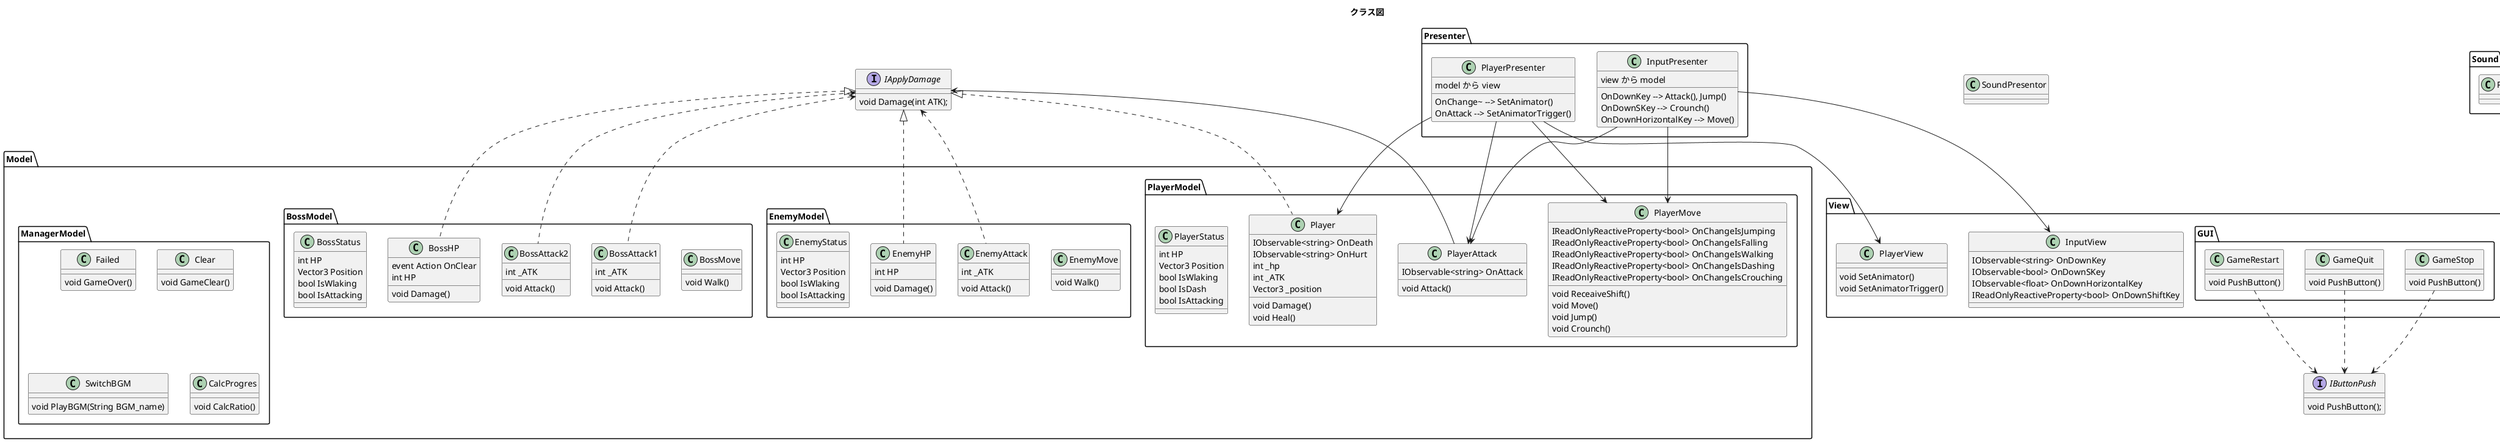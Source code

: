 @startuml name
title クラス図



Folder Model{
    Folder PlayerModel  {
        class PlayerMove {
            IReadOnlyReactiveProperty<bool> OnChangeIsJumping
            IReadOnlyReactiveProperty<bool> OnChangeIsFalling
            IReadOnlyReactiveProperty<bool> OnChangeIsWalking
            IReadOnlyReactiveProperty<bool> OnChangeIsDashing
            IReadOnlyReactiveProperty<bool> OnChangeIsCrouching
            void ReceaiveShift()
            void Move()
            void Jump()
            void Crounch()
        }
        class PlayerAttack {
            IObservable<string> OnAttack
            void Attack()
        }
        class Player{
            IObservable<string> OnDeath
            IObservable<string> OnHurt
            int _hp
            int _ATK
            Vector3 _position
            void Damage()
            void Heal()
        }
        class PlayerStatus{
            int HP
            Vector3 Position
            bool IsWlaking
            bool IsDash
            bool IsAttacking
        }
    }
    Folder EnemyModel{
        class EnemyMove {
            void Walk()
        }
        class EnemyAttack {
            int _ATK
            void Attack()
        }
        class EnemyHP {
            int HP
            void Damage()
        }
        class EnemyStatus{
            int HP
            Vector3 Position
            bool IsWlaking
            bool IsAttacking
        }
    }

    Folder BossModel{
        class BossMove {
            void Walk()
        }
        class BossAttack1 {
            int _ATK
            void Attack()
        }
        class BossAttack2 {
            int _ATK
            void Attack()
        }
        class BossHP {
            event Action OnClear
            int HP
            void Damage()
        }
        class BossStatus{
            int HP
            Vector3 Position
            bool IsWlaking
            bool IsAttacking
        }
    }   
    Folder ManagerModel  {
        class Failed {
            void GameOver()
        }
        class Clear {
            void GameClear()
        }

        class SwitchBGM {
            void PlayBGM(String BGM_name)
        }
        class CalcProgres{
            void CalcRatio()
        }
}
}



Folder Presenter{
class InputPresenter{
    view から model
    OnDownKey --> Attack(), Jump()
    OnDownSKey --> Crounch()
    OnDownHorizontalKey --> Move()
}
class PlayerPresenter{
    model から view
    OnChange~ --> SetAnimator()
    OnAttack --> SetAnimatorTrigger()

}
}




Folder View{
    class InputView{
         IObservable<string> OnDownKey
         IObservable<bool> OnDownSKey
         IObservable<float> OnDownHorizontalKey
         IReadOnlyReactiveProperty<bool> OnDownShiftKey    
    }

    class PlayerView{
        void SetAnimator()
        void SetAnimatorTrigger()
    }

    Folder Camera  {
        class CameraMove {
            void Move()
        }
        class CameraRenderer {
            void OnBecameVisible()
        }
    }



    Folder GUI {
        class GameRestart{
            void PushButton()
        }
        class GameStop{
            void PushButton()
        }
        class GameQuit{
            void PushButton()
        }
    }
}

Folder Sound {
    class PlaySE{

    }
}

class SoundPresentor{

}


interface IApplyDamage{
    void Damage(int ATK);
}

interface IButtonPush{
    void PushButton();
}


EnemyAttack ..up> IApplyDamage
BossAttack1 ..up> IApplyDamage
BossAttack2 ..up> IApplyDamage

GameRestart ..> IButtonPush
GameStop ..>  IButtonPush
GameQuit ..>  IButtonPush

EnemyHP ..up|> IApplyDamage
BossHP ..up|> IApplyDamage
Player ..up|> IApplyDamage
PlayerAttack --> IApplyDamage

InputPresenter --> InputView
InputPresenter --> PlayerMove
InputPresenter --> PlayerAttack

PlayerPresenter --> Player
PlayerPresenter --> PlayerMove
PlayerPresenter --> PlayerAttack

PlayerPresenter --> PlayerView


' PlayerStatus --> PlayerAttack
' PlayerStatus --> PlayerMove

@enduml
